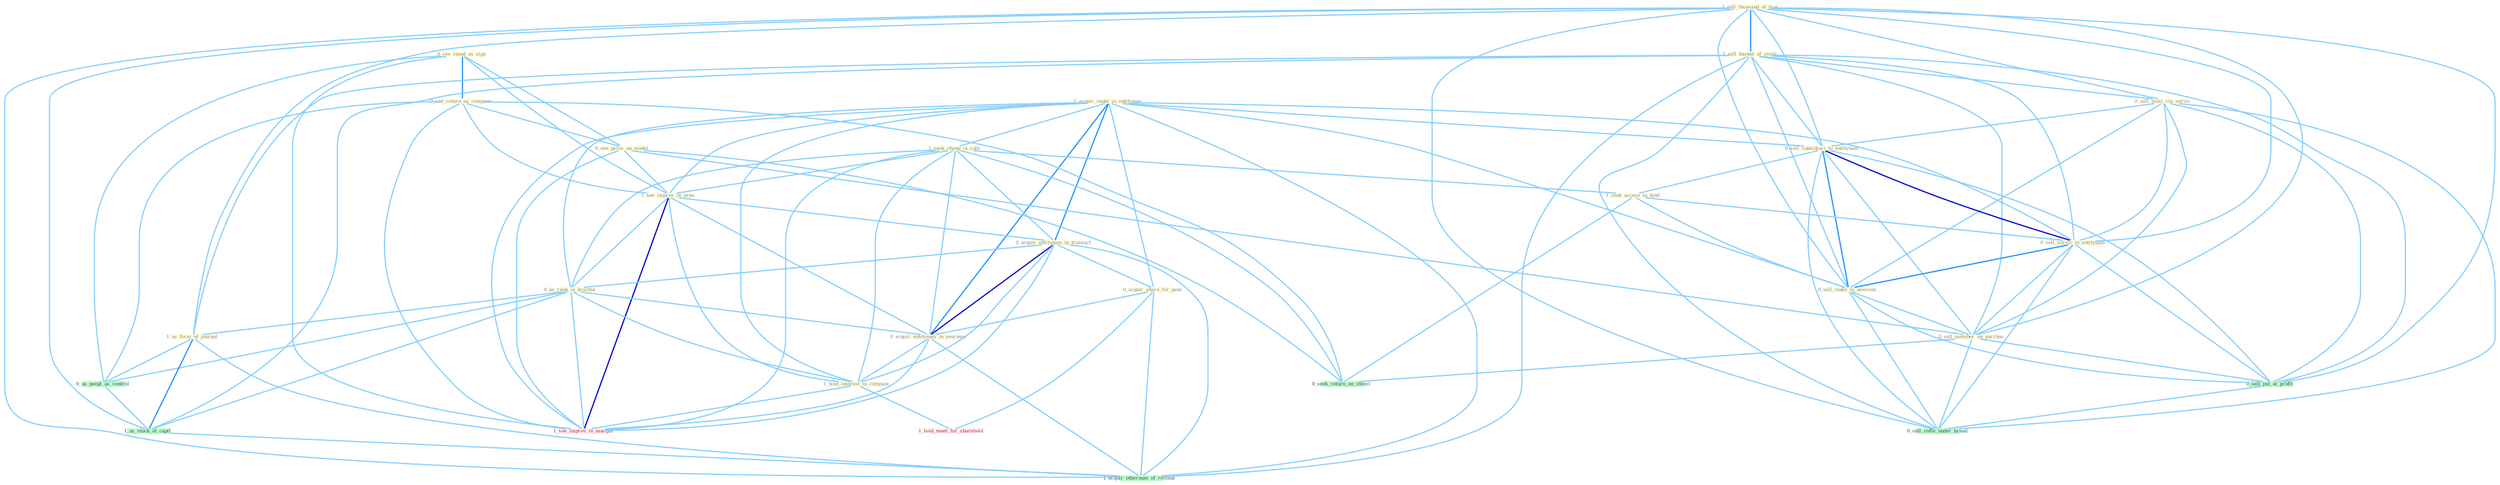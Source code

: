Graph G{ 
    node
    [shape=polygon,style=filled,width=.5,height=.06,color="#BDFCC9",fixedsize=true,fontsize=4,
    fontcolor="#2f4f4f"];
    {node
    [color="#ffffe0", fontcolor="#8b7d6b"] "1_acquir_stake_in_entitynam " "0_see_stand_as_sign " "1_sell_thousand_of_tire " "1_sell_basket_of_stock " "0_sell_movi_via_servic " "0_see_return_as_compens " "0_sell_subsidiari_to_entitynam " "1_seek_chang_in_rule " "0_see_price_on_model " "1_seek_access_to_kind " "1_see_improv_in_area " "0_acquir_entitynam_in_transact " "0_acquir_share_for_penc " "0_us_rank_in_brochur " "0_sell_servic_to_entitynam " "0_acquir_entitynam_in_yearnum " "0_sell_stake_to_newcom " "1_hold_interest_in_compani " "1_us_form_of_journal " "0_sell_member_on_purchas "}
{node [color="#fff0f5", fontcolor="#b22222"] "1_see_improv_in_margin " "1_hold_meet_for_sharehold "}
edge [color="#B0E2FF"];

	"1_acquir_stake_in_entitynam " -- "0_sell_subsidiari_to_entitynam " [w="1", color="#87cefa" ];
	"1_acquir_stake_in_entitynam " -- "1_seek_chang_in_rule " [w="1", color="#87cefa" ];
	"1_acquir_stake_in_entitynam " -- "1_see_improv_in_area " [w="1", color="#87cefa" ];
	"1_acquir_stake_in_entitynam " -- "0_acquir_entitynam_in_transact " [w="2", color="#1e90ff" , len=0.8];
	"1_acquir_stake_in_entitynam " -- "0_acquir_share_for_penc " [w="1", color="#87cefa" ];
	"1_acquir_stake_in_entitynam " -- "0_us_rank_in_brochur " [w="1", color="#87cefa" ];
	"1_acquir_stake_in_entitynam " -- "0_sell_servic_to_entitynam " [w="1", color="#87cefa" ];
	"1_acquir_stake_in_entitynam " -- "0_acquir_entitynam_in_yearnum " [w="2", color="#1e90ff" , len=0.8];
	"1_acquir_stake_in_entitynam " -- "0_sell_stake_to_newcom " [w="1", color="#87cefa" ];
	"1_acquir_stake_in_entitynam " -- "1_hold_interest_in_compani " [w="1", color="#87cefa" ];
	"1_acquir_stake_in_entitynam " -- "1_see_improv_in_margin " [w="1", color="#87cefa" ];
	"1_acquir_stake_in_entitynam " -- "1_acquir_othernum_of_restaur " [w="1", color="#87cefa" ];
	"0_see_stand_as_sign " -- "0_see_return_as_compens " [w="2", color="#1e90ff" , len=0.8];
	"0_see_stand_as_sign " -- "0_see_price_on_model " [w="1", color="#87cefa" ];
	"0_see_stand_as_sign " -- "1_see_improv_in_area " [w="1", color="#87cefa" ];
	"0_see_stand_as_sign " -- "0_us_peopl_as_control " [w="1", color="#87cefa" ];
	"0_see_stand_as_sign " -- "1_see_improv_in_margin " [w="1", color="#87cefa" ];
	"1_sell_thousand_of_tire " -- "1_sell_basket_of_stock " [w="2", color="#1e90ff" , len=0.8];
	"1_sell_thousand_of_tire " -- "0_sell_movi_via_servic " [w="1", color="#87cefa" ];
	"1_sell_thousand_of_tire " -- "0_sell_subsidiari_to_entitynam " [w="1", color="#87cefa" ];
	"1_sell_thousand_of_tire " -- "0_sell_servic_to_entitynam " [w="1", color="#87cefa" ];
	"1_sell_thousand_of_tire " -- "0_sell_stake_to_newcom " [w="1", color="#87cefa" ];
	"1_sell_thousand_of_tire " -- "1_us_form_of_journal " [w="1", color="#87cefa" ];
	"1_sell_thousand_of_tire " -- "0_sell_member_on_purchas " [w="1", color="#87cefa" ];
	"1_sell_thousand_of_tire " -- "0_sell_put_at_profit " [w="1", color="#87cefa" ];
	"1_sell_thousand_of_tire " -- "1_us_stock_of_capit " [w="1", color="#87cefa" ];
	"1_sell_thousand_of_tire " -- "0_sell_coffe_under_brand " [w="1", color="#87cefa" ];
	"1_sell_thousand_of_tire " -- "1_acquir_othernum_of_restaur " [w="1", color="#87cefa" ];
	"1_sell_basket_of_stock " -- "0_sell_movi_via_servic " [w="1", color="#87cefa" ];
	"1_sell_basket_of_stock " -- "0_sell_subsidiari_to_entitynam " [w="1", color="#87cefa" ];
	"1_sell_basket_of_stock " -- "0_sell_servic_to_entitynam " [w="1", color="#87cefa" ];
	"1_sell_basket_of_stock " -- "0_sell_stake_to_newcom " [w="1", color="#87cefa" ];
	"1_sell_basket_of_stock " -- "1_us_form_of_journal " [w="1", color="#87cefa" ];
	"1_sell_basket_of_stock " -- "0_sell_member_on_purchas " [w="1", color="#87cefa" ];
	"1_sell_basket_of_stock " -- "0_sell_put_at_profit " [w="1", color="#87cefa" ];
	"1_sell_basket_of_stock " -- "1_us_stock_of_capit " [w="1", color="#87cefa" ];
	"1_sell_basket_of_stock " -- "0_sell_coffe_under_brand " [w="1", color="#87cefa" ];
	"1_sell_basket_of_stock " -- "1_acquir_othernum_of_restaur " [w="1", color="#87cefa" ];
	"0_sell_movi_via_servic " -- "0_sell_subsidiari_to_entitynam " [w="1", color="#87cefa" ];
	"0_sell_movi_via_servic " -- "0_sell_servic_to_entitynam " [w="1", color="#87cefa" ];
	"0_sell_movi_via_servic " -- "0_sell_stake_to_newcom " [w="1", color="#87cefa" ];
	"0_sell_movi_via_servic " -- "0_sell_member_on_purchas " [w="1", color="#87cefa" ];
	"0_sell_movi_via_servic " -- "0_sell_put_at_profit " [w="1", color="#87cefa" ];
	"0_sell_movi_via_servic " -- "0_sell_coffe_under_brand " [w="1", color="#87cefa" ];
	"0_see_return_as_compens " -- "0_see_price_on_model " [w="1", color="#87cefa" ];
	"0_see_return_as_compens " -- "1_see_improv_in_area " [w="1", color="#87cefa" ];
	"0_see_return_as_compens " -- "0_us_peopl_as_control " [w="1", color="#87cefa" ];
	"0_see_return_as_compens " -- "0_seek_return_on_invest " [w="1", color="#87cefa" ];
	"0_see_return_as_compens " -- "1_see_improv_in_margin " [w="1", color="#87cefa" ];
	"0_sell_subsidiari_to_entitynam " -- "1_seek_access_to_kind " [w="1", color="#87cefa" ];
	"0_sell_subsidiari_to_entitynam " -- "0_sell_servic_to_entitynam " [w="3", color="#0000cd" , len=0.6];
	"0_sell_subsidiari_to_entitynam " -- "0_sell_stake_to_newcom " [w="2", color="#1e90ff" , len=0.8];
	"0_sell_subsidiari_to_entitynam " -- "0_sell_member_on_purchas " [w="1", color="#87cefa" ];
	"0_sell_subsidiari_to_entitynam " -- "0_sell_put_at_profit " [w="1", color="#87cefa" ];
	"0_sell_subsidiari_to_entitynam " -- "0_sell_coffe_under_brand " [w="1", color="#87cefa" ];
	"1_seek_chang_in_rule " -- "1_seek_access_to_kind " [w="1", color="#87cefa" ];
	"1_seek_chang_in_rule " -- "1_see_improv_in_area " [w="1", color="#87cefa" ];
	"1_seek_chang_in_rule " -- "0_acquir_entitynam_in_transact " [w="1", color="#87cefa" ];
	"1_seek_chang_in_rule " -- "0_us_rank_in_brochur " [w="1", color="#87cefa" ];
	"1_seek_chang_in_rule " -- "0_acquir_entitynam_in_yearnum " [w="1", color="#87cefa" ];
	"1_seek_chang_in_rule " -- "1_hold_interest_in_compani " [w="1", color="#87cefa" ];
	"1_seek_chang_in_rule " -- "0_seek_return_on_invest " [w="1", color="#87cefa" ];
	"1_seek_chang_in_rule " -- "1_see_improv_in_margin " [w="1", color="#87cefa" ];
	"0_see_price_on_model " -- "1_see_improv_in_area " [w="1", color="#87cefa" ];
	"0_see_price_on_model " -- "0_sell_member_on_purchas " [w="1", color="#87cefa" ];
	"0_see_price_on_model " -- "0_seek_return_on_invest " [w="1", color="#87cefa" ];
	"0_see_price_on_model " -- "1_see_improv_in_margin " [w="1", color="#87cefa" ];
	"1_seek_access_to_kind " -- "0_sell_servic_to_entitynam " [w="1", color="#87cefa" ];
	"1_seek_access_to_kind " -- "0_sell_stake_to_newcom " [w="1", color="#87cefa" ];
	"1_seek_access_to_kind " -- "0_seek_return_on_invest " [w="1", color="#87cefa" ];
	"1_see_improv_in_area " -- "0_acquir_entitynam_in_transact " [w="1", color="#87cefa" ];
	"1_see_improv_in_area " -- "0_us_rank_in_brochur " [w="1", color="#87cefa" ];
	"1_see_improv_in_area " -- "0_acquir_entitynam_in_yearnum " [w="1", color="#87cefa" ];
	"1_see_improv_in_area " -- "1_hold_interest_in_compani " [w="1", color="#87cefa" ];
	"1_see_improv_in_area " -- "1_see_improv_in_margin " [w="3", color="#0000cd" , len=0.6];
	"0_acquir_entitynam_in_transact " -- "0_acquir_share_for_penc " [w="1", color="#87cefa" ];
	"0_acquir_entitynam_in_transact " -- "0_us_rank_in_brochur " [w="1", color="#87cefa" ];
	"0_acquir_entitynam_in_transact " -- "0_acquir_entitynam_in_yearnum " [w="3", color="#0000cd" , len=0.6];
	"0_acquir_entitynam_in_transact " -- "1_hold_interest_in_compani " [w="1", color="#87cefa" ];
	"0_acquir_entitynam_in_transact " -- "1_see_improv_in_margin " [w="1", color="#87cefa" ];
	"0_acquir_entitynam_in_transact " -- "1_acquir_othernum_of_restaur " [w="1", color="#87cefa" ];
	"0_acquir_share_for_penc " -- "0_acquir_entitynam_in_yearnum " [w="1", color="#87cefa" ];
	"0_acquir_share_for_penc " -- "1_hold_meet_for_sharehold " [w="1", color="#87cefa" ];
	"0_acquir_share_for_penc " -- "1_acquir_othernum_of_restaur " [w="1", color="#87cefa" ];
	"0_us_rank_in_brochur " -- "0_acquir_entitynam_in_yearnum " [w="1", color="#87cefa" ];
	"0_us_rank_in_brochur " -- "1_hold_interest_in_compani " [w="1", color="#87cefa" ];
	"0_us_rank_in_brochur " -- "1_us_form_of_journal " [w="1", color="#87cefa" ];
	"0_us_rank_in_brochur " -- "0_us_peopl_as_control " [w="1", color="#87cefa" ];
	"0_us_rank_in_brochur " -- "1_us_stock_of_capit " [w="1", color="#87cefa" ];
	"0_us_rank_in_brochur " -- "1_see_improv_in_margin " [w="1", color="#87cefa" ];
	"0_sell_servic_to_entitynam " -- "0_sell_stake_to_newcom " [w="2", color="#1e90ff" , len=0.8];
	"0_sell_servic_to_entitynam " -- "0_sell_member_on_purchas " [w="1", color="#87cefa" ];
	"0_sell_servic_to_entitynam " -- "0_sell_put_at_profit " [w="1", color="#87cefa" ];
	"0_sell_servic_to_entitynam " -- "0_sell_coffe_under_brand " [w="1", color="#87cefa" ];
	"0_acquir_entitynam_in_yearnum " -- "1_hold_interest_in_compani " [w="1", color="#87cefa" ];
	"0_acquir_entitynam_in_yearnum " -- "1_see_improv_in_margin " [w="1", color="#87cefa" ];
	"0_acquir_entitynam_in_yearnum " -- "1_acquir_othernum_of_restaur " [w="1", color="#87cefa" ];
	"0_sell_stake_to_newcom " -- "0_sell_member_on_purchas " [w="1", color="#87cefa" ];
	"0_sell_stake_to_newcom " -- "0_sell_put_at_profit " [w="1", color="#87cefa" ];
	"0_sell_stake_to_newcom " -- "0_sell_coffe_under_brand " [w="1", color="#87cefa" ];
	"1_hold_interest_in_compani " -- "1_see_improv_in_margin " [w="1", color="#87cefa" ];
	"1_hold_interest_in_compani " -- "1_hold_meet_for_sharehold " [w="1", color="#87cefa" ];
	"1_us_form_of_journal " -- "0_us_peopl_as_control " [w="1", color="#87cefa" ];
	"1_us_form_of_journal " -- "1_us_stock_of_capit " [w="2", color="#1e90ff" , len=0.8];
	"1_us_form_of_journal " -- "1_acquir_othernum_of_restaur " [w="1", color="#87cefa" ];
	"0_sell_member_on_purchas " -- "0_sell_put_at_profit " [w="1", color="#87cefa" ];
	"0_sell_member_on_purchas " -- "0_seek_return_on_invest " [w="1", color="#87cefa" ];
	"0_sell_member_on_purchas " -- "0_sell_coffe_under_brand " [w="1", color="#87cefa" ];
	"0_us_peopl_as_control " -- "1_us_stock_of_capit " [w="1", color="#87cefa" ];
	"0_sell_put_at_profit " -- "0_sell_coffe_under_brand " [w="1", color="#87cefa" ];
	"1_us_stock_of_capit " -- "1_acquir_othernum_of_restaur " [w="1", color="#87cefa" ];
}